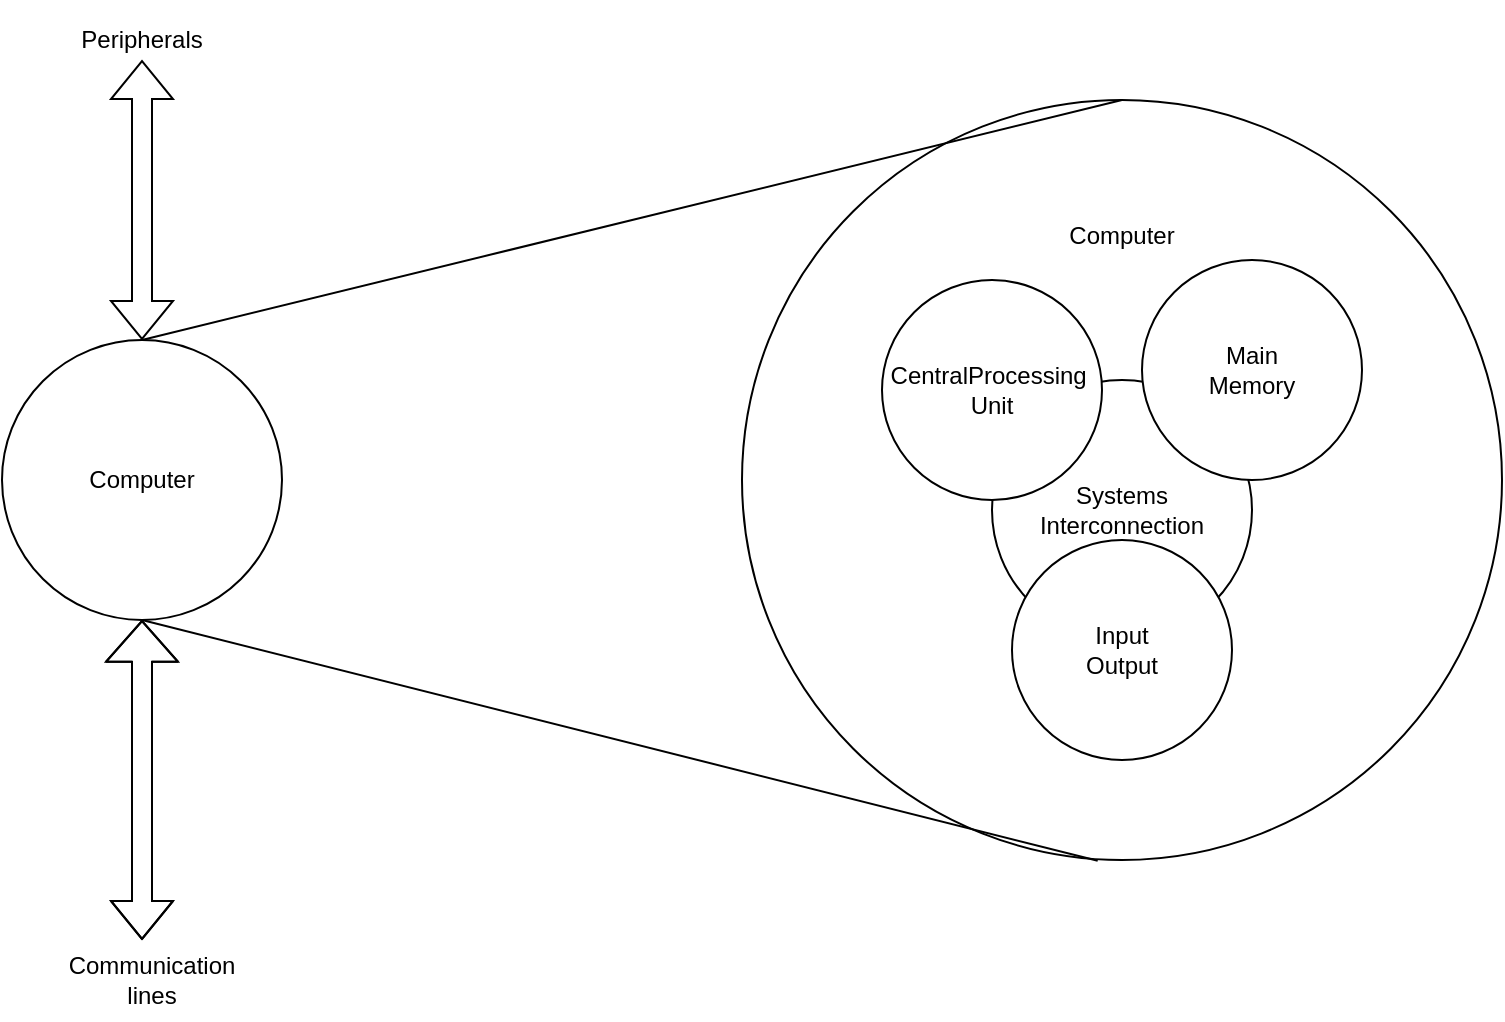 <mxfile version="22.1.21" type="github">
  <diagram name="Page-1" id="9ogk6Lj3rOqJNqUczNHg">
    <mxGraphModel dx="1134" dy="649" grid="1" gridSize="10" guides="1" tooltips="1" connect="1" arrows="1" fold="1" page="1" pageScale="1" pageWidth="850" pageHeight="1100" math="0" shadow="0">
      <root>
        <mxCell id="0" />
        <mxCell id="1" parent="0" />
        <mxCell id="_Y-PfrUePqXgmOdoPqKB-1" value="Computer&lt;br&gt;&lt;br&gt;&lt;br&gt;&lt;br&gt;&lt;br&gt;&lt;br&gt;&lt;br&gt;&lt;br&gt;&lt;br&gt;&lt;br&gt;&lt;br&gt;&lt;br&gt;&lt;br&gt;&lt;br&gt;&lt;br&gt;&lt;br&gt;&lt;br&gt;&lt;br&gt;" style="ellipse;whiteSpace=wrap;html=1;aspect=fixed;" vertex="1" parent="1">
          <mxGeometry x="380" y="60" width="380" height="380" as="geometry" />
        </mxCell>
        <mxCell id="_Y-PfrUePqXgmOdoPqKB-2" value="Systems&lt;br&gt;Interconnection" style="ellipse;whiteSpace=wrap;html=1;aspect=fixed;" vertex="1" parent="1">
          <mxGeometry x="505" y="200" width="130" height="130" as="geometry" />
        </mxCell>
        <mxCell id="_Y-PfrUePqXgmOdoPqKB-3" value="CentralProcessing&amp;nbsp;&lt;br&gt;Unit" style="ellipse;whiteSpace=wrap;html=1;aspect=fixed;" vertex="1" parent="1">
          <mxGeometry x="450" y="150" width="110" height="110" as="geometry" />
        </mxCell>
        <mxCell id="_Y-PfrUePqXgmOdoPqKB-4" value="Main&lt;br&gt;Memory" style="ellipse;whiteSpace=wrap;html=1;aspect=fixed;" vertex="1" parent="1">
          <mxGeometry x="580" y="140" width="110" height="110" as="geometry" />
        </mxCell>
        <mxCell id="_Y-PfrUePqXgmOdoPqKB-5" value="Input&lt;br&gt;Output" style="ellipse;whiteSpace=wrap;html=1;aspect=fixed;" vertex="1" parent="1">
          <mxGeometry x="515" y="280" width="110" height="110" as="geometry" />
        </mxCell>
        <mxCell id="_Y-PfrUePqXgmOdoPqKB-6" value="Computer" style="ellipse;whiteSpace=wrap;html=1;aspect=fixed;" vertex="1" parent="1">
          <mxGeometry x="10" y="180" width="140" height="140" as="geometry" />
        </mxCell>
        <mxCell id="_Y-PfrUePqXgmOdoPqKB-10" value="" style="endArrow=none;html=1;rounded=0;entryX=0.468;entryY=1.001;entryDx=0;entryDy=0;entryPerimeter=0;exitX=0.5;exitY=1;exitDx=0;exitDy=0;" edge="1" parent="1" source="_Y-PfrUePqXgmOdoPqKB-6" target="_Y-PfrUePqXgmOdoPqKB-1">
          <mxGeometry width="50" height="50" relative="1" as="geometry">
            <mxPoint x="190" y="380" as="sourcePoint" />
            <mxPoint x="240" y="330" as="targetPoint" />
          </mxGeometry>
        </mxCell>
        <mxCell id="_Y-PfrUePqXgmOdoPqKB-11" value="" style="endArrow=none;html=1;rounded=0;entryX=0.5;entryY=0;entryDx=0;entryDy=0;exitX=0.5;exitY=0;exitDx=0;exitDy=0;" edge="1" parent="1" source="_Y-PfrUePqXgmOdoPqKB-6" target="_Y-PfrUePqXgmOdoPqKB-1">
          <mxGeometry width="50" height="50" relative="1" as="geometry">
            <mxPoint x="190" y="170" as="sourcePoint" />
            <mxPoint x="240" y="120" as="targetPoint" />
          </mxGeometry>
        </mxCell>
        <mxCell id="_Y-PfrUePqXgmOdoPqKB-13" value="" style="shape=flexArrow;endArrow=classic;startArrow=classic;html=1;rounded=0;endWidth=25;endSize=6.462;" edge="1" parent="1" target="_Y-PfrUePqXgmOdoPqKB-6">
          <mxGeometry width="100" height="100" relative="1" as="geometry">
            <mxPoint x="80" y="480" as="sourcePoint" />
            <mxPoint x="140" y="380" as="targetPoint" />
            <Array as="points">
              <mxPoint x="80" y="430" />
            </Array>
          </mxGeometry>
        </mxCell>
        <mxCell id="_Y-PfrUePqXgmOdoPqKB-15" value="Communication lines" style="text;html=1;strokeColor=none;fillColor=none;align=center;verticalAlign=middle;whiteSpace=wrap;rounded=0;" vertex="1" parent="1">
          <mxGeometry x="50" y="480" width="70" height="40" as="geometry" />
        </mxCell>
        <mxCell id="_Y-PfrUePqXgmOdoPqKB-16" value="" style="shape=flexArrow;endArrow=classic;startArrow=classic;html=1;rounded=0;exitX=0.5;exitY=0;exitDx=0;exitDy=0;" edge="1" parent="1" source="_Y-PfrUePqXgmOdoPqKB-6">
          <mxGeometry width="100" height="100" relative="1" as="geometry">
            <mxPoint x="50" y="150" as="sourcePoint" />
            <mxPoint x="80" y="40" as="targetPoint" />
            <Array as="points" />
          </mxGeometry>
        </mxCell>
        <mxCell id="_Y-PfrUePqXgmOdoPqKB-17" value="Peripherals" style="text;html=1;strokeColor=none;fillColor=none;align=center;verticalAlign=middle;whiteSpace=wrap;rounded=0;" vertex="1" parent="1">
          <mxGeometry x="50" y="10" width="60" height="40" as="geometry" />
        </mxCell>
      </root>
    </mxGraphModel>
  </diagram>
</mxfile>
